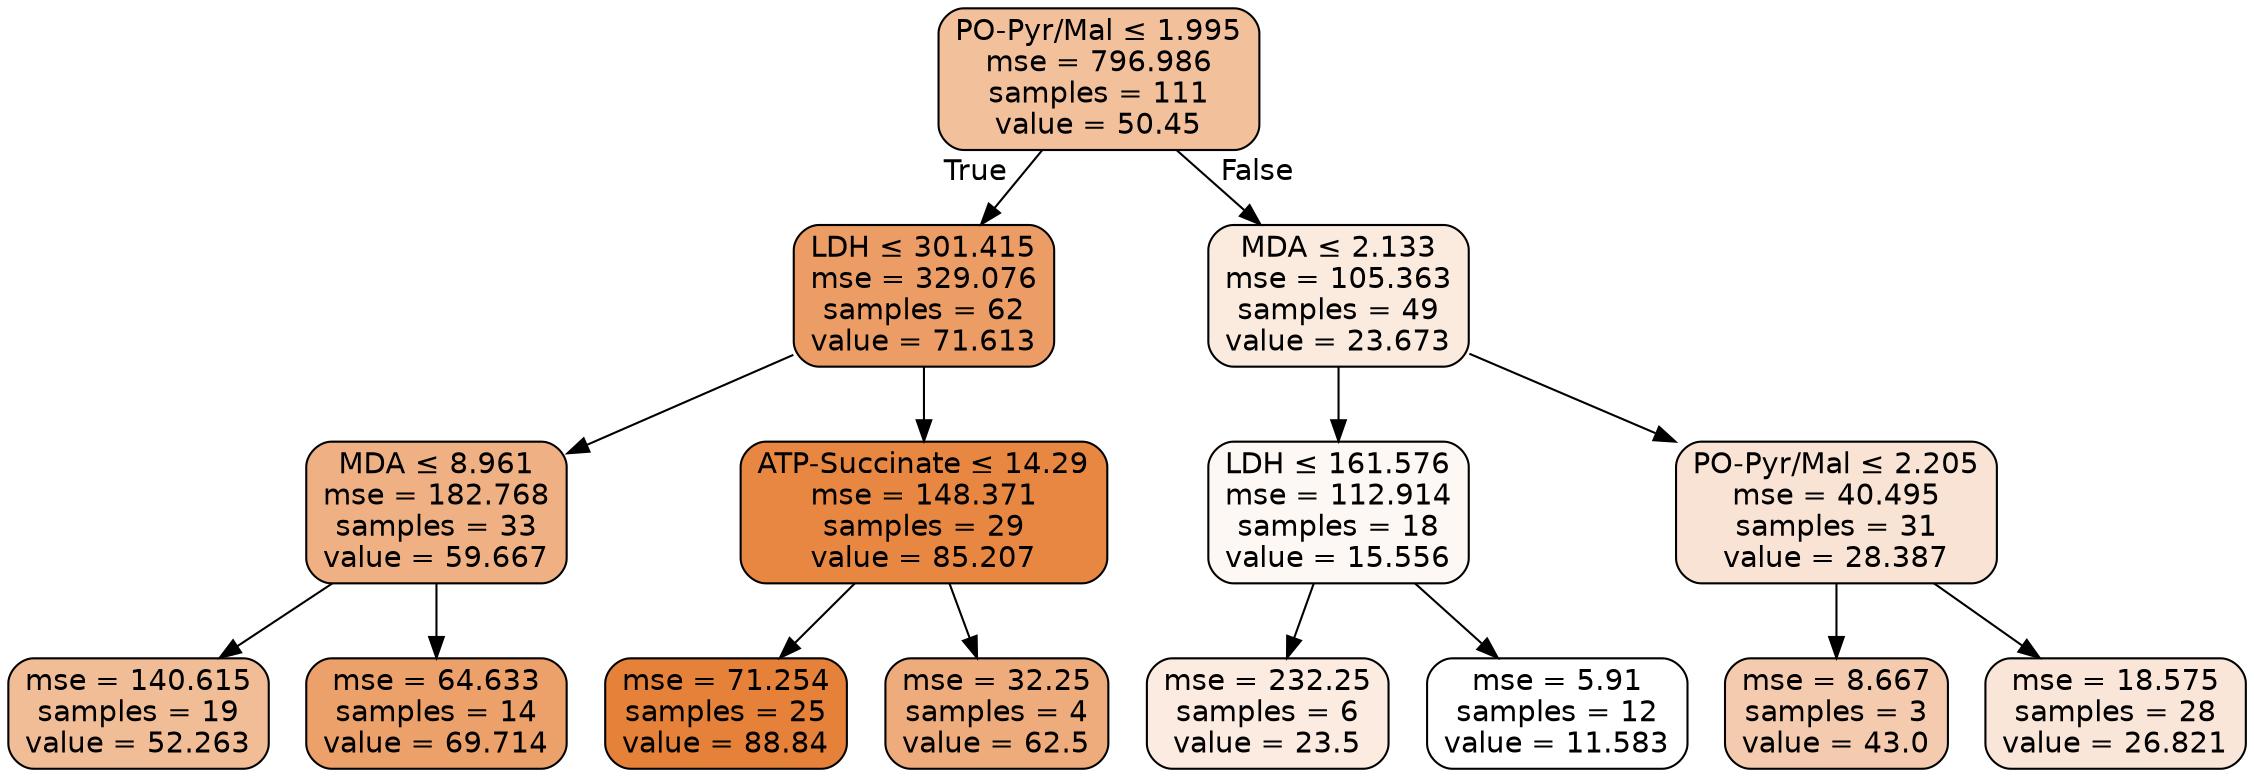 digraph Tree {
node [shape=box, style="filled, rounded", color="black", fontname=helvetica] ;
edge [fontname=helvetica] ;
0 [label=<PO-Pyr/Mal &le; 1.995<br/>mse = 796.986<br/>samples = 111<br/>value = 50.45>, fillcolor="#e5813980"] ;
1 [label=<LDH &le; 301.415<br/>mse = 329.076<br/>samples = 62<br/>value = 71.613>, fillcolor="#e58139c6"] ;
0 -> 1 [labeldistance=2.5, labelangle=45, headlabel="True"] ;
2 [label=<MDA &le; 8.961<br/>mse = 182.768<br/>samples = 33<br/>value = 59.667>, fillcolor="#e581399f"] ;
1 -> 2 ;
3 [label=<mse = 140.615<br/>samples = 19<br/>value = 52.263>, fillcolor="#e5813986"] ;
2 -> 3 ;
4 [label=<mse = 64.633<br/>samples = 14<br/>value = 69.714>, fillcolor="#e58139c0"] ;
2 -> 4 ;
5 [label=<ATP-Succinate &le; 14.29<br/>mse = 148.371<br/>samples = 29<br/>value = 85.207>, fillcolor="#e58139f3"] ;
1 -> 5 ;
6 [label=<mse = 71.254<br/>samples = 25<br/>value = 88.84>, fillcolor="#e58139ff"] ;
5 -> 6 ;
7 [label=<mse = 32.25<br/>samples = 4<br/>value = 62.5>, fillcolor="#e58139a8"] ;
5 -> 7 ;
8 [label=<MDA &le; 2.133<br/>mse = 105.363<br/>samples = 49<br/>value = 23.673>, fillcolor="#e5813928"] ;
0 -> 8 [labeldistance=2.5, labelangle=-45, headlabel="False"] ;
9 [label=<LDH &le; 161.576<br/>mse = 112.914<br/>samples = 18<br/>value = 15.556>, fillcolor="#e581390d"] ;
8 -> 9 ;
10 [label=<mse = 232.25<br/>samples = 6<br/>value = 23.5>, fillcolor="#e5813927"] ;
9 -> 10 ;
11 [label=<mse = 5.91<br/>samples = 12<br/>value = 11.583>, fillcolor="#e5813900"] ;
9 -> 11 ;
12 [label=<PO-Pyr/Mal &le; 2.205<br/>mse = 40.495<br/>samples = 31<br/>value = 28.387>, fillcolor="#e5813937"] ;
8 -> 12 ;
13 [label=<mse = 8.667<br/>samples = 3<br/>value = 43.0>, fillcolor="#e5813968"] ;
12 -> 13 ;
14 [label=<mse = 18.575<br/>samples = 28<br/>value = 26.821>, fillcolor="#e5813932"] ;
12 -> 14 ;
}
